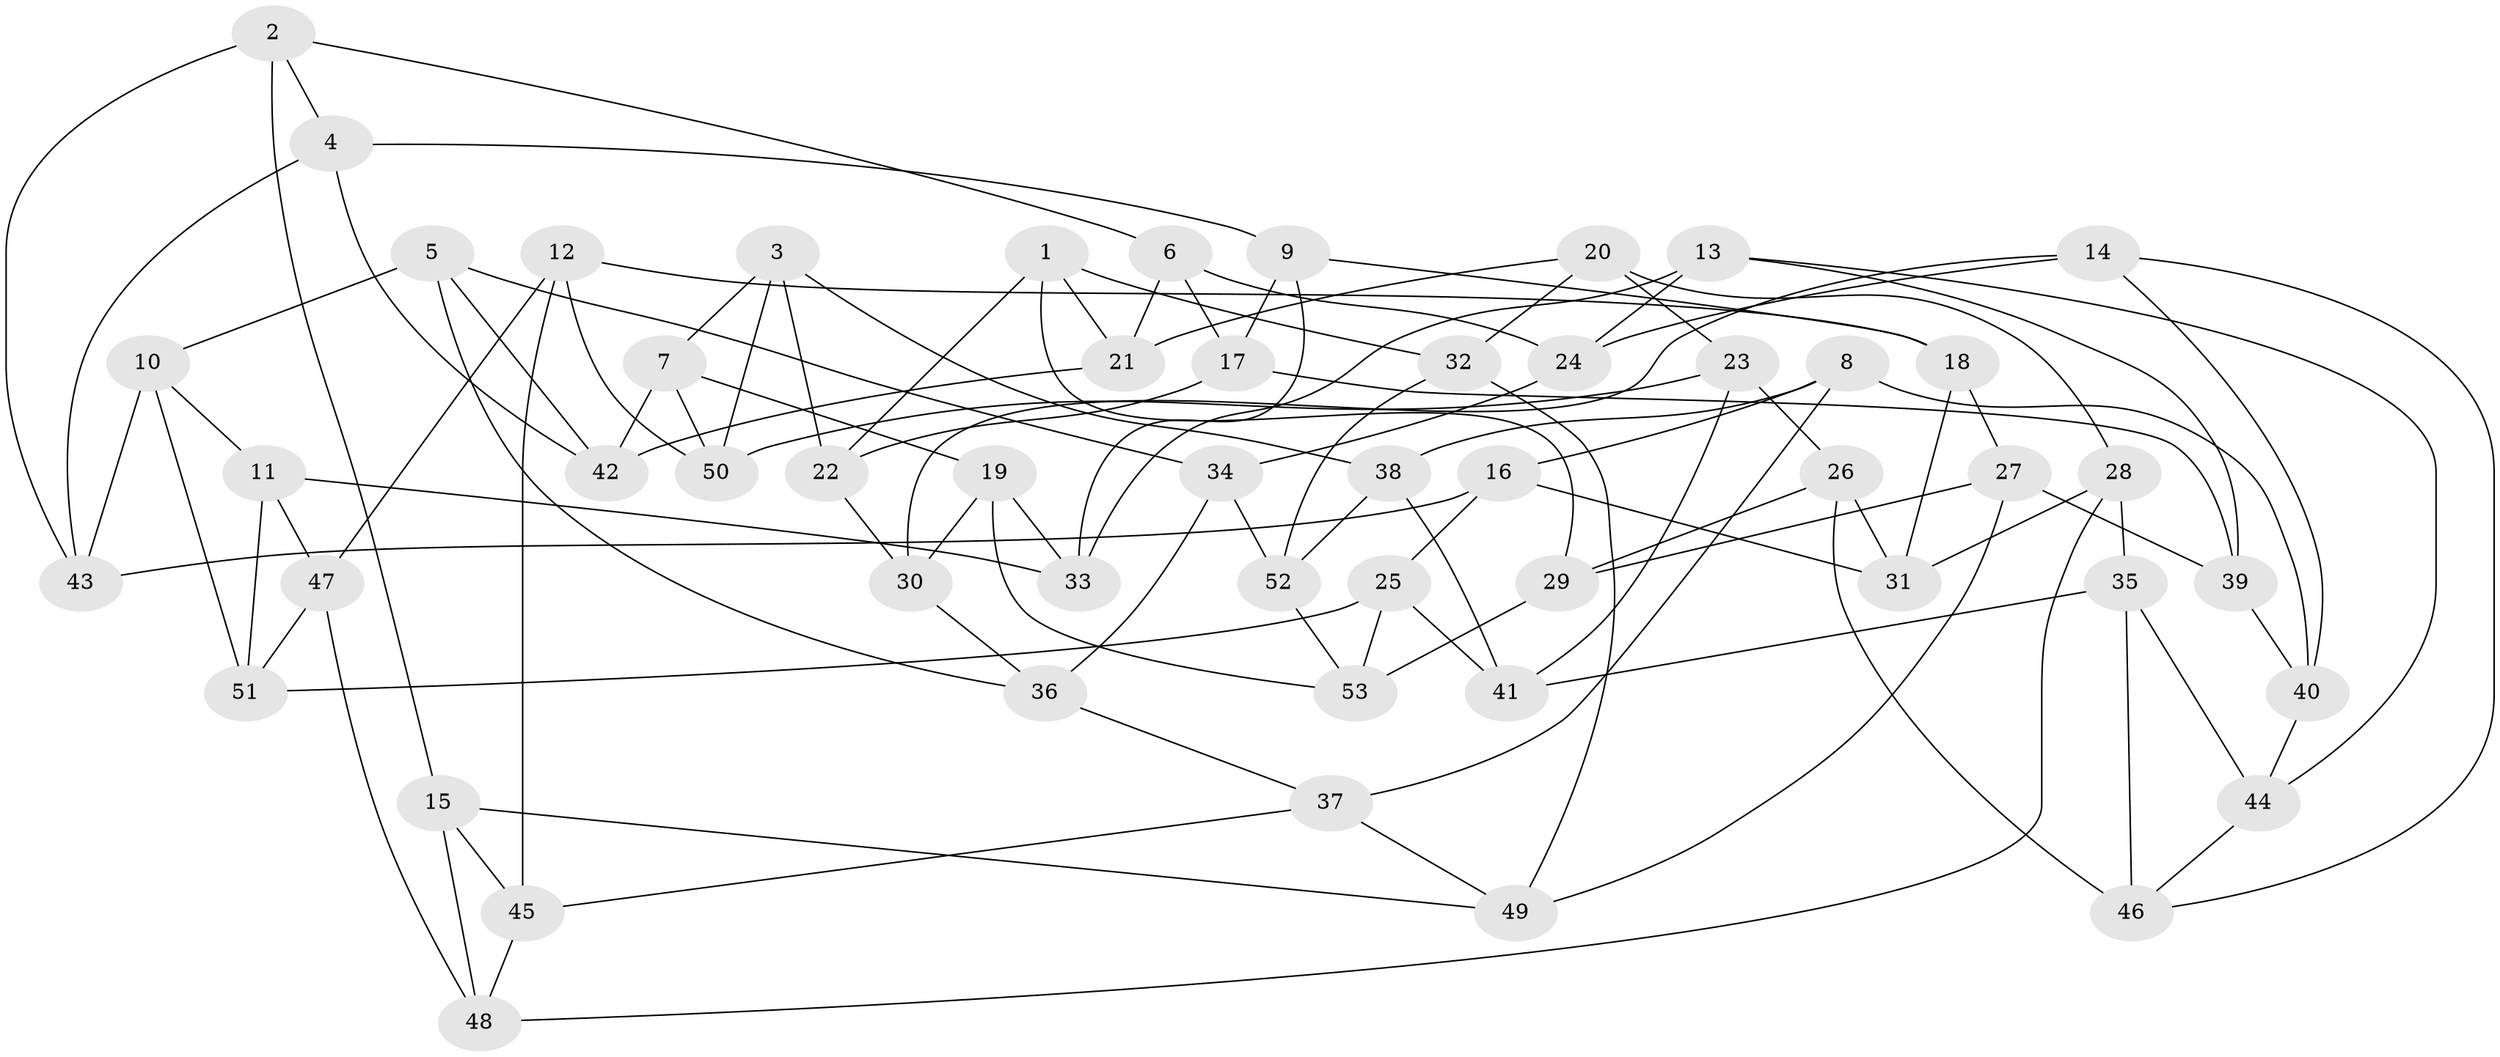 // coarse degree distribution, {3: 0.4666666666666667, 5: 0.06666666666666667, 4: 0.13333333333333333, 2: 0.13333333333333333, 7: 0.13333333333333333, 6: 0.06666666666666667}
// Generated by graph-tools (version 1.1) at 2025/04/03/04/25 22:04:20]
// undirected, 53 vertices, 106 edges
graph export_dot {
graph [start="1"]
  node [color=gray90,style=filled];
  1;
  2;
  3;
  4;
  5;
  6;
  7;
  8;
  9;
  10;
  11;
  12;
  13;
  14;
  15;
  16;
  17;
  18;
  19;
  20;
  21;
  22;
  23;
  24;
  25;
  26;
  27;
  28;
  29;
  30;
  31;
  32;
  33;
  34;
  35;
  36;
  37;
  38;
  39;
  40;
  41;
  42;
  43;
  44;
  45;
  46;
  47;
  48;
  49;
  50;
  51;
  52;
  53;
  1 -- 22;
  1 -- 29;
  1 -- 32;
  1 -- 21;
  2 -- 6;
  2 -- 43;
  2 -- 4;
  2 -- 15;
  3 -- 7;
  3 -- 22;
  3 -- 38;
  3 -- 50;
  4 -- 42;
  4 -- 43;
  4 -- 9;
  5 -- 42;
  5 -- 10;
  5 -- 36;
  5 -- 34;
  6 -- 21;
  6 -- 17;
  6 -- 24;
  7 -- 19;
  7 -- 42;
  7 -- 50;
  8 -- 16;
  8 -- 37;
  8 -- 40;
  8 -- 38;
  9 -- 17;
  9 -- 33;
  9 -- 18;
  10 -- 11;
  10 -- 43;
  10 -- 51;
  11 -- 47;
  11 -- 51;
  11 -- 33;
  12 -- 47;
  12 -- 18;
  12 -- 50;
  12 -- 45;
  13 -- 39;
  13 -- 24;
  13 -- 44;
  13 -- 33;
  14 -- 40;
  14 -- 30;
  14 -- 46;
  14 -- 24;
  15 -- 48;
  15 -- 45;
  15 -- 49;
  16 -- 31;
  16 -- 25;
  16 -- 43;
  17 -- 39;
  17 -- 22;
  18 -- 27;
  18 -- 31;
  19 -- 53;
  19 -- 33;
  19 -- 30;
  20 -- 21;
  20 -- 32;
  20 -- 23;
  20 -- 28;
  21 -- 42;
  22 -- 30;
  23 -- 26;
  23 -- 41;
  23 -- 50;
  24 -- 34;
  25 -- 41;
  25 -- 53;
  25 -- 51;
  26 -- 31;
  26 -- 46;
  26 -- 29;
  27 -- 29;
  27 -- 39;
  27 -- 49;
  28 -- 48;
  28 -- 35;
  28 -- 31;
  29 -- 53;
  30 -- 36;
  32 -- 49;
  32 -- 52;
  34 -- 52;
  34 -- 36;
  35 -- 41;
  35 -- 44;
  35 -- 46;
  36 -- 37;
  37 -- 49;
  37 -- 45;
  38 -- 41;
  38 -- 52;
  39 -- 40;
  40 -- 44;
  44 -- 46;
  45 -- 48;
  47 -- 51;
  47 -- 48;
  52 -- 53;
}
